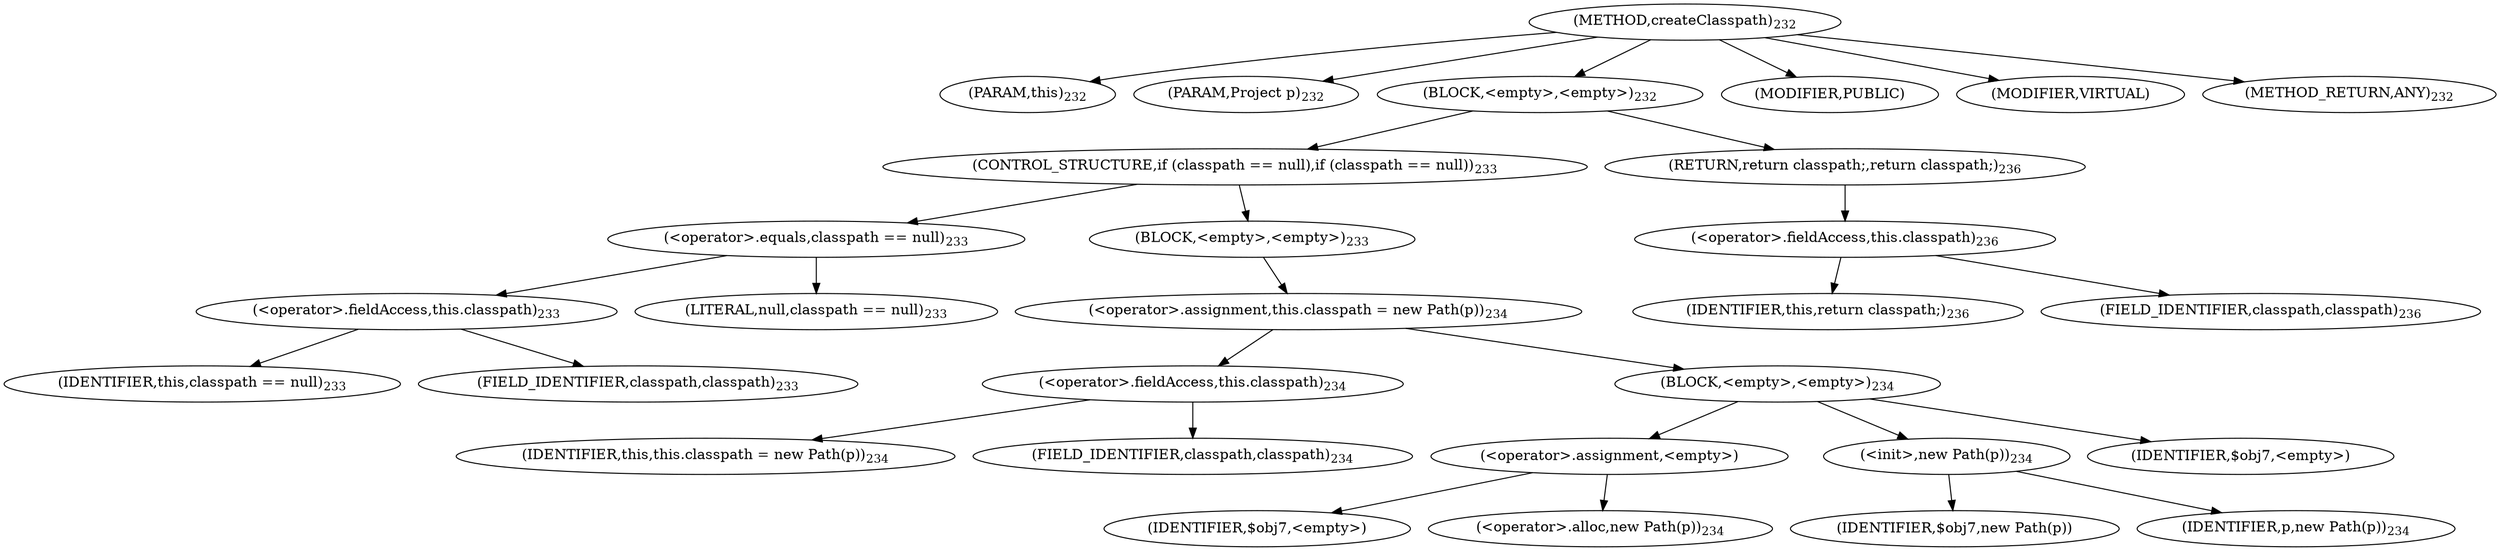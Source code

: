 digraph "createClasspath" {  
"484" [label = <(METHOD,createClasspath)<SUB>232</SUB>> ]
"485" [label = <(PARAM,this)<SUB>232</SUB>> ]
"486" [label = <(PARAM,Project p)<SUB>232</SUB>> ]
"487" [label = <(BLOCK,&lt;empty&gt;,&lt;empty&gt;)<SUB>232</SUB>> ]
"488" [label = <(CONTROL_STRUCTURE,if (classpath == null),if (classpath == null))<SUB>233</SUB>> ]
"489" [label = <(&lt;operator&gt;.equals,classpath == null)<SUB>233</SUB>> ]
"490" [label = <(&lt;operator&gt;.fieldAccess,this.classpath)<SUB>233</SUB>> ]
"491" [label = <(IDENTIFIER,this,classpath == null)<SUB>233</SUB>> ]
"492" [label = <(FIELD_IDENTIFIER,classpath,classpath)<SUB>233</SUB>> ]
"493" [label = <(LITERAL,null,classpath == null)<SUB>233</SUB>> ]
"494" [label = <(BLOCK,&lt;empty&gt;,&lt;empty&gt;)<SUB>233</SUB>> ]
"495" [label = <(&lt;operator&gt;.assignment,this.classpath = new Path(p))<SUB>234</SUB>> ]
"496" [label = <(&lt;operator&gt;.fieldAccess,this.classpath)<SUB>234</SUB>> ]
"497" [label = <(IDENTIFIER,this,this.classpath = new Path(p))<SUB>234</SUB>> ]
"498" [label = <(FIELD_IDENTIFIER,classpath,classpath)<SUB>234</SUB>> ]
"499" [label = <(BLOCK,&lt;empty&gt;,&lt;empty&gt;)<SUB>234</SUB>> ]
"500" [label = <(&lt;operator&gt;.assignment,&lt;empty&gt;)> ]
"501" [label = <(IDENTIFIER,$obj7,&lt;empty&gt;)> ]
"502" [label = <(&lt;operator&gt;.alloc,new Path(p))<SUB>234</SUB>> ]
"503" [label = <(&lt;init&gt;,new Path(p))<SUB>234</SUB>> ]
"504" [label = <(IDENTIFIER,$obj7,new Path(p))> ]
"505" [label = <(IDENTIFIER,p,new Path(p))<SUB>234</SUB>> ]
"506" [label = <(IDENTIFIER,$obj7,&lt;empty&gt;)> ]
"507" [label = <(RETURN,return classpath;,return classpath;)<SUB>236</SUB>> ]
"508" [label = <(&lt;operator&gt;.fieldAccess,this.classpath)<SUB>236</SUB>> ]
"509" [label = <(IDENTIFIER,this,return classpath;)<SUB>236</SUB>> ]
"510" [label = <(FIELD_IDENTIFIER,classpath,classpath)<SUB>236</SUB>> ]
"511" [label = <(MODIFIER,PUBLIC)> ]
"512" [label = <(MODIFIER,VIRTUAL)> ]
"513" [label = <(METHOD_RETURN,ANY)<SUB>232</SUB>> ]
  "484" -> "485" 
  "484" -> "486" 
  "484" -> "487" 
  "484" -> "511" 
  "484" -> "512" 
  "484" -> "513" 
  "487" -> "488" 
  "487" -> "507" 
  "488" -> "489" 
  "488" -> "494" 
  "489" -> "490" 
  "489" -> "493" 
  "490" -> "491" 
  "490" -> "492" 
  "494" -> "495" 
  "495" -> "496" 
  "495" -> "499" 
  "496" -> "497" 
  "496" -> "498" 
  "499" -> "500" 
  "499" -> "503" 
  "499" -> "506" 
  "500" -> "501" 
  "500" -> "502" 
  "503" -> "504" 
  "503" -> "505" 
  "507" -> "508" 
  "508" -> "509" 
  "508" -> "510" 
}
